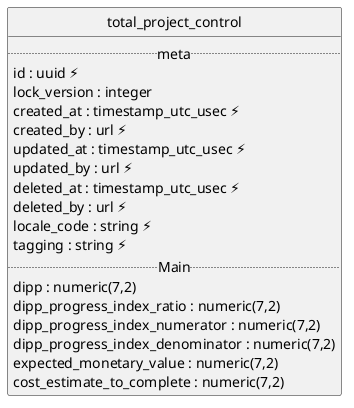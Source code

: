 @startuml uml
skinparam monochrome true
skinparam linetype ortho
hide circle

entity total_project_control {
  .. meta ..
  id : uuid ⚡
  lock_version : integer
  created_at : timestamp_utc_usec ⚡
  created_by : url ⚡
  updated_at : timestamp_utc_usec ⚡
  updated_by : url ⚡
  deleted_at : timestamp_utc_usec ⚡
  deleted_by : url ⚡
  locale_code : string ⚡
  tagging : string ⚡
  .. Main ..
  dipp : numeric(7,2)
  dipp_progress_index_ratio : numeric(7,2)
  dipp_progress_index_numerator : numeric(7,2)
  dipp_progress_index_denominator : numeric(7,2)
  expected_monetary_value : numeric(7,2)
  cost_estimate_to_complete : numeric(7,2)
}

@enduml
